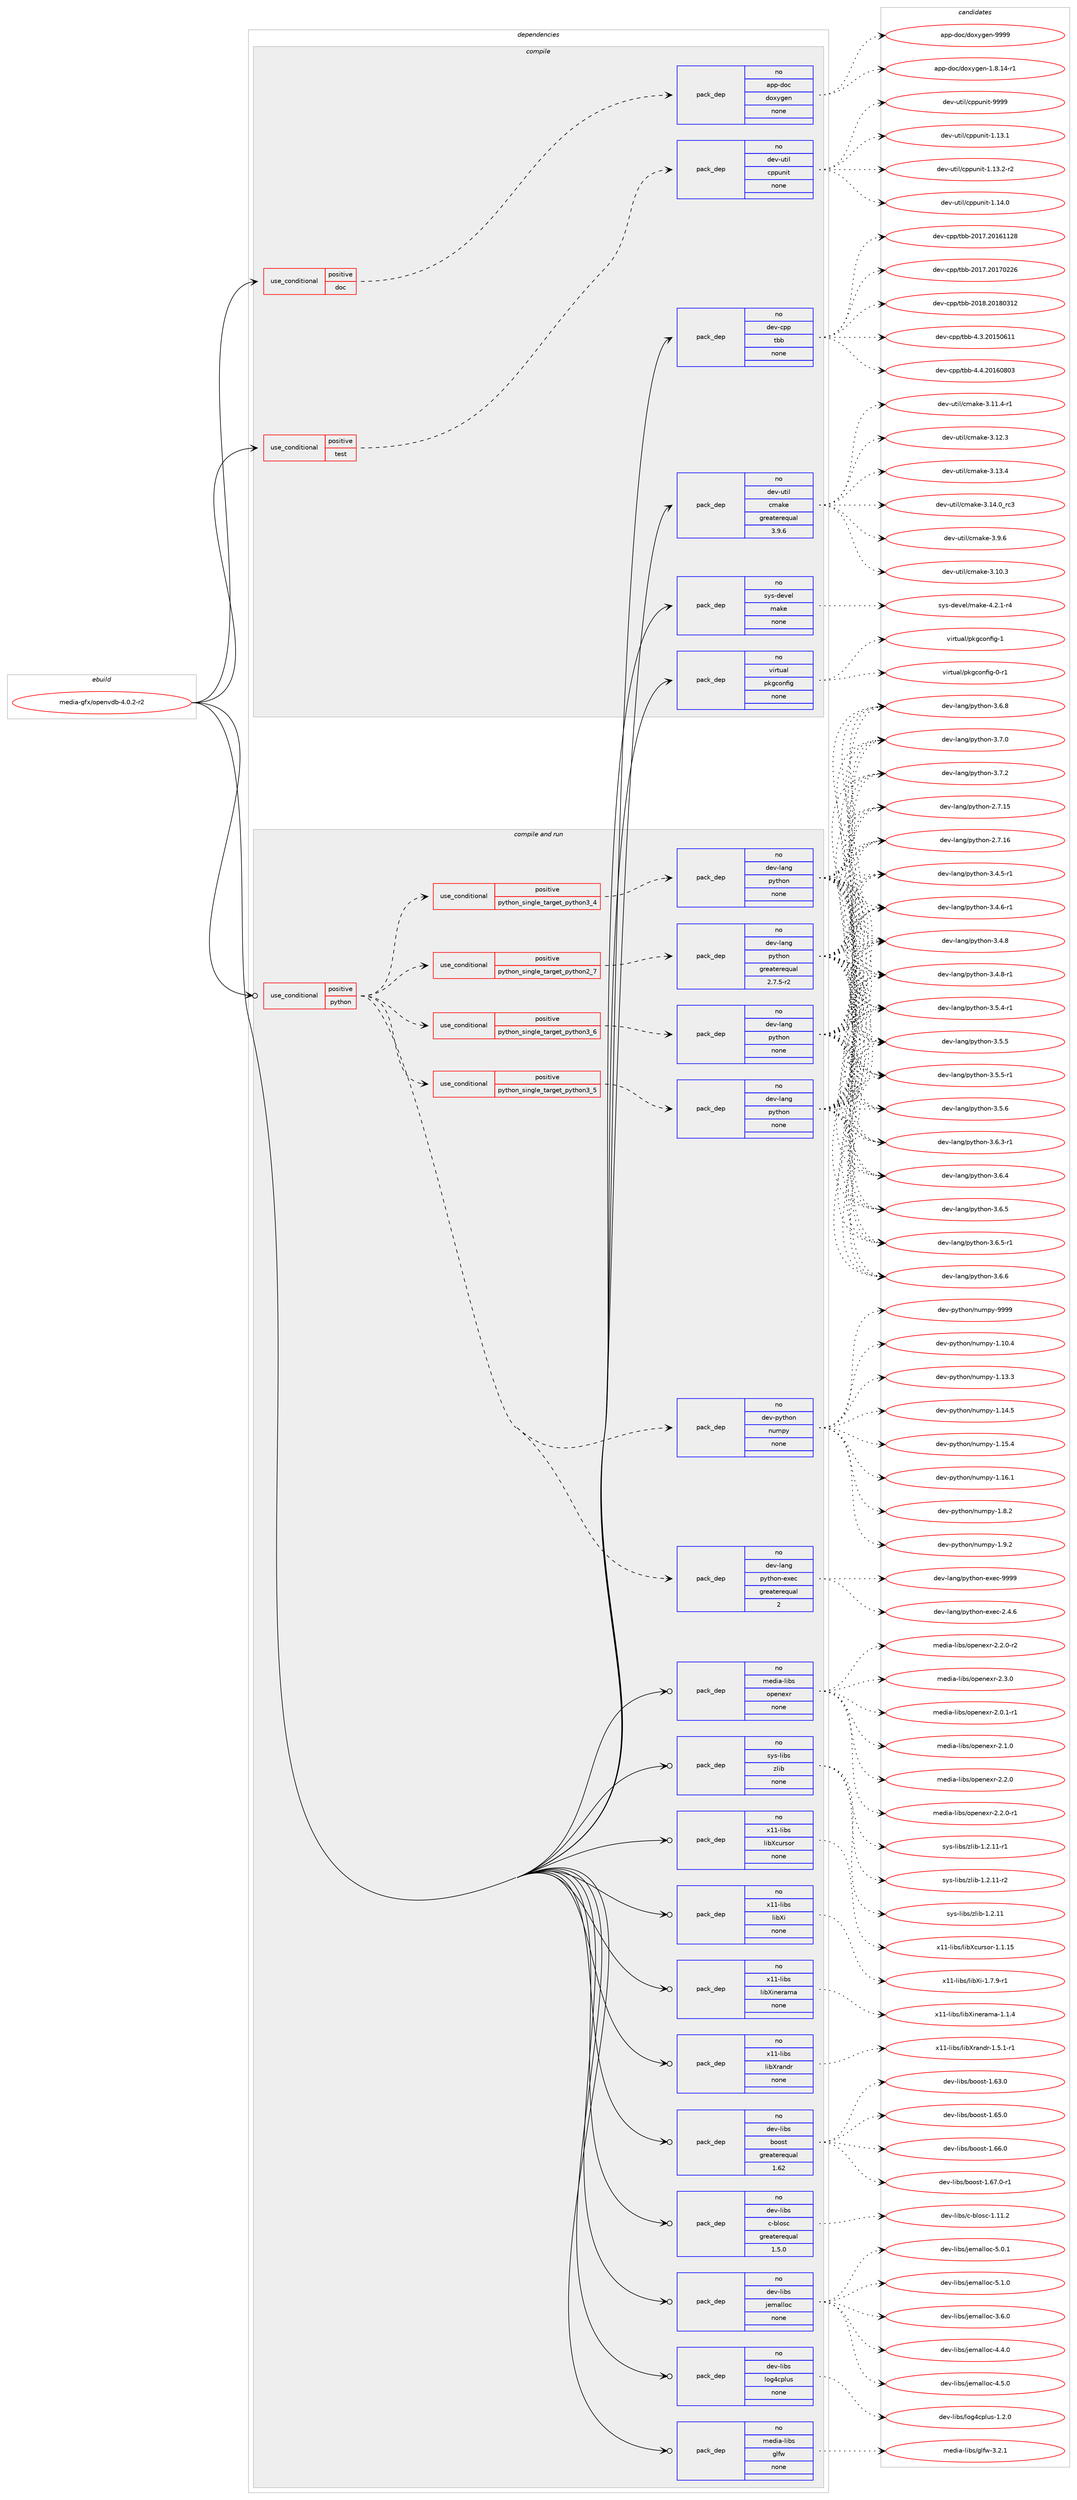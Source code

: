 digraph prolog {

# *************
# Graph options
# *************

newrank=true;
concentrate=true;
compound=true;
graph [rankdir=LR,fontname=Helvetica,fontsize=10,ranksep=1.5];#, ranksep=2.5, nodesep=0.2];
edge  [arrowhead=vee];
node  [fontname=Helvetica,fontsize=10];

# **********
# The ebuild
# **********

subgraph cluster_leftcol {
color=gray;
rank=same;
label=<<i>ebuild</i>>;
id [label="media-gfx/openvdb-4.0.2-r2", color=red, width=4, href="../media-gfx/openvdb-4.0.2-r2.svg"];
}

# ****************
# The dependencies
# ****************

subgraph cluster_midcol {
color=gray;
label=<<i>dependencies</i>>;
subgraph cluster_compile {
fillcolor="#eeeeee";
style=filled;
label=<<i>compile</i>>;
subgraph cond433179 {
dependency1606968 [label=<<TABLE BORDER="0" CELLBORDER="1" CELLSPACING="0" CELLPADDING="4"><TR><TD ROWSPAN="3" CELLPADDING="10">use_conditional</TD></TR><TR><TD>positive</TD></TR><TR><TD>doc</TD></TR></TABLE>>, shape=none, color=red];
subgraph pack1148173 {
dependency1606969 [label=<<TABLE BORDER="0" CELLBORDER="1" CELLSPACING="0" CELLPADDING="4" WIDTH="220"><TR><TD ROWSPAN="6" CELLPADDING="30">pack_dep</TD></TR><TR><TD WIDTH="110">no</TD></TR><TR><TD>app-doc</TD></TR><TR><TD>doxygen</TD></TR><TR><TD>none</TD></TR><TR><TD></TD></TR></TABLE>>, shape=none, color=blue];
}
dependency1606968:e -> dependency1606969:w [weight=20,style="dashed",arrowhead="vee"];
}
id:e -> dependency1606968:w [weight=20,style="solid",arrowhead="vee"];
subgraph cond433180 {
dependency1606970 [label=<<TABLE BORDER="0" CELLBORDER="1" CELLSPACING="0" CELLPADDING="4"><TR><TD ROWSPAN="3" CELLPADDING="10">use_conditional</TD></TR><TR><TD>positive</TD></TR><TR><TD>test</TD></TR></TABLE>>, shape=none, color=red];
subgraph pack1148174 {
dependency1606971 [label=<<TABLE BORDER="0" CELLBORDER="1" CELLSPACING="0" CELLPADDING="4" WIDTH="220"><TR><TD ROWSPAN="6" CELLPADDING="30">pack_dep</TD></TR><TR><TD WIDTH="110">no</TD></TR><TR><TD>dev-util</TD></TR><TR><TD>cppunit</TD></TR><TR><TD>none</TD></TR><TR><TD></TD></TR></TABLE>>, shape=none, color=blue];
}
dependency1606970:e -> dependency1606971:w [weight=20,style="dashed",arrowhead="vee"];
}
id:e -> dependency1606970:w [weight=20,style="solid",arrowhead="vee"];
subgraph pack1148175 {
dependency1606972 [label=<<TABLE BORDER="0" CELLBORDER="1" CELLSPACING="0" CELLPADDING="4" WIDTH="220"><TR><TD ROWSPAN="6" CELLPADDING="30">pack_dep</TD></TR><TR><TD WIDTH="110">no</TD></TR><TR><TD>dev-cpp</TD></TR><TR><TD>tbb</TD></TR><TR><TD>none</TD></TR><TR><TD></TD></TR></TABLE>>, shape=none, color=blue];
}
id:e -> dependency1606972:w [weight=20,style="solid",arrowhead="vee"];
subgraph pack1148176 {
dependency1606973 [label=<<TABLE BORDER="0" CELLBORDER="1" CELLSPACING="0" CELLPADDING="4" WIDTH="220"><TR><TD ROWSPAN="6" CELLPADDING="30">pack_dep</TD></TR><TR><TD WIDTH="110">no</TD></TR><TR><TD>dev-util</TD></TR><TR><TD>cmake</TD></TR><TR><TD>greaterequal</TD></TR><TR><TD>3.9.6</TD></TR></TABLE>>, shape=none, color=blue];
}
id:e -> dependency1606973:w [weight=20,style="solid",arrowhead="vee"];
subgraph pack1148177 {
dependency1606974 [label=<<TABLE BORDER="0" CELLBORDER="1" CELLSPACING="0" CELLPADDING="4" WIDTH="220"><TR><TD ROWSPAN="6" CELLPADDING="30">pack_dep</TD></TR><TR><TD WIDTH="110">no</TD></TR><TR><TD>sys-devel</TD></TR><TR><TD>make</TD></TR><TR><TD>none</TD></TR><TR><TD></TD></TR></TABLE>>, shape=none, color=blue];
}
id:e -> dependency1606974:w [weight=20,style="solid",arrowhead="vee"];
subgraph pack1148178 {
dependency1606975 [label=<<TABLE BORDER="0" CELLBORDER="1" CELLSPACING="0" CELLPADDING="4" WIDTH="220"><TR><TD ROWSPAN="6" CELLPADDING="30">pack_dep</TD></TR><TR><TD WIDTH="110">no</TD></TR><TR><TD>virtual</TD></TR><TR><TD>pkgconfig</TD></TR><TR><TD>none</TD></TR><TR><TD></TD></TR></TABLE>>, shape=none, color=blue];
}
id:e -> dependency1606975:w [weight=20,style="solid",arrowhead="vee"];
}
subgraph cluster_compileandrun {
fillcolor="#eeeeee";
style=filled;
label=<<i>compile and run</i>>;
subgraph cond433181 {
dependency1606976 [label=<<TABLE BORDER="0" CELLBORDER="1" CELLSPACING="0" CELLPADDING="4"><TR><TD ROWSPAN="3" CELLPADDING="10">use_conditional</TD></TR><TR><TD>positive</TD></TR><TR><TD>python</TD></TR></TABLE>>, shape=none, color=red];
subgraph cond433182 {
dependency1606977 [label=<<TABLE BORDER="0" CELLBORDER="1" CELLSPACING="0" CELLPADDING="4"><TR><TD ROWSPAN="3" CELLPADDING="10">use_conditional</TD></TR><TR><TD>positive</TD></TR><TR><TD>python_single_target_python2_7</TD></TR></TABLE>>, shape=none, color=red];
subgraph pack1148179 {
dependency1606978 [label=<<TABLE BORDER="0" CELLBORDER="1" CELLSPACING="0" CELLPADDING="4" WIDTH="220"><TR><TD ROWSPAN="6" CELLPADDING="30">pack_dep</TD></TR><TR><TD WIDTH="110">no</TD></TR><TR><TD>dev-lang</TD></TR><TR><TD>python</TD></TR><TR><TD>greaterequal</TD></TR><TR><TD>2.7.5-r2</TD></TR></TABLE>>, shape=none, color=blue];
}
dependency1606977:e -> dependency1606978:w [weight=20,style="dashed",arrowhead="vee"];
}
dependency1606976:e -> dependency1606977:w [weight=20,style="dashed",arrowhead="vee"];
subgraph cond433183 {
dependency1606979 [label=<<TABLE BORDER="0" CELLBORDER="1" CELLSPACING="0" CELLPADDING="4"><TR><TD ROWSPAN="3" CELLPADDING="10">use_conditional</TD></TR><TR><TD>positive</TD></TR><TR><TD>python_single_target_python3_4</TD></TR></TABLE>>, shape=none, color=red];
subgraph pack1148180 {
dependency1606980 [label=<<TABLE BORDER="0" CELLBORDER="1" CELLSPACING="0" CELLPADDING="4" WIDTH="220"><TR><TD ROWSPAN="6" CELLPADDING="30">pack_dep</TD></TR><TR><TD WIDTH="110">no</TD></TR><TR><TD>dev-lang</TD></TR><TR><TD>python</TD></TR><TR><TD>none</TD></TR><TR><TD></TD></TR></TABLE>>, shape=none, color=blue];
}
dependency1606979:e -> dependency1606980:w [weight=20,style="dashed",arrowhead="vee"];
}
dependency1606976:e -> dependency1606979:w [weight=20,style="dashed",arrowhead="vee"];
subgraph cond433184 {
dependency1606981 [label=<<TABLE BORDER="0" CELLBORDER="1" CELLSPACING="0" CELLPADDING="4"><TR><TD ROWSPAN="3" CELLPADDING="10">use_conditional</TD></TR><TR><TD>positive</TD></TR><TR><TD>python_single_target_python3_5</TD></TR></TABLE>>, shape=none, color=red];
subgraph pack1148181 {
dependency1606982 [label=<<TABLE BORDER="0" CELLBORDER="1" CELLSPACING="0" CELLPADDING="4" WIDTH="220"><TR><TD ROWSPAN="6" CELLPADDING="30">pack_dep</TD></TR><TR><TD WIDTH="110">no</TD></TR><TR><TD>dev-lang</TD></TR><TR><TD>python</TD></TR><TR><TD>none</TD></TR><TR><TD></TD></TR></TABLE>>, shape=none, color=blue];
}
dependency1606981:e -> dependency1606982:w [weight=20,style="dashed",arrowhead="vee"];
}
dependency1606976:e -> dependency1606981:w [weight=20,style="dashed",arrowhead="vee"];
subgraph cond433185 {
dependency1606983 [label=<<TABLE BORDER="0" CELLBORDER="1" CELLSPACING="0" CELLPADDING="4"><TR><TD ROWSPAN="3" CELLPADDING="10">use_conditional</TD></TR><TR><TD>positive</TD></TR><TR><TD>python_single_target_python3_6</TD></TR></TABLE>>, shape=none, color=red];
subgraph pack1148182 {
dependency1606984 [label=<<TABLE BORDER="0" CELLBORDER="1" CELLSPACING="0" CELLPADDING="4" WIDTH="220"><TR><TD ROWSPAN="6" CELLPADDING="30">pack_dep</TD></TR><TR><TD WIDTH="110">no</TD></TR><TR><TD>dev-lang</TD></TR><TR><TD>python</TD></TR><TR><TD>none</TD></TR><TR><TD></TD></TR></TABLE>>, shape=none, color=blue];
}
dependency1606983:e -> dependency1606984:w [weight=20,style="dashed",arrowhead="vee"];
}
dependency1606976:e -> dependency1606983:w [weight=20,style="dashed",arrowhead="vee"];
subgraph pack1148183 {
dependency1606985 [label=<<TABLE BORDER="0" CELLBORDER="1" CELLSPACING="0" CELLPADDING="4" WIDTH="220"><TR><TD ROWSPAN="6" CELLPADDING="30">pack_dep</TD></TR><TR><TD WIDTH="110">no</TD></TR><TR><TD>dev-lang</TD></TR><TR><TD>python-exec</TD></TR><TR><TD>greaterequal</TD></TR><TR><TD>2</TD></TR></TABLE>>, shape=none, color=blue];
}
dependency1606976:e -> dependency1606985:w [weight=20,style="dashed",arrowhead="vee"];
subgraph pack1148184 {
dependency1606986 [label=<<TABLE BORDER="0" CELLBORDER="1" CELLSPACING="0" CELLPADDING="4" WIDTH="220"><TR><TD ROWSPAN="6" CELLPADDING="30">pack_dep</TD></TR><TR><TD WIDTH="110">no</TD></TR><TR><TD>dev-python</TD></TR><TR><TD>numpy</TD></TR><TR><TD>none</TD></TR><TR><TD></TD></TR></TABLE>>, shape=none, color=blue];
}
dependency1606976:e -> dependency1606986:w [weight=20,style="dashed",arrowhead="vee"];
}
id:e -> dependency1606976:w [weight=20,style="solid",arrowhead="odotvee"];
subgraph pack1148185 {
dependency1606987 [label=<<TABLE BORDER="0" CELLBORDER="1" CELLSPACING="0" CELLPADDING="4" WIDTH="220"><TR><TD ROWSPAN="6" CELLPADDING="30">pack_dep</TD></TR><TR><TD WIDTH="110">no</TD></TR><TR><TD>dev-libs</TD></TR><TR><TD>boost</TD></TR><TR><TD>greaterequal</TD></TR><TR><TD>1.62</TD></TR></TABLE>>, shape=none, color=blue];
}
id:e -> dependency1606987:w [weight=20,style="solid",arrowhead="odotvee"];
subgraph pack1148186 {
dependency1606988 [label=<<TABLE BORDER="0" CELLBORDER="1" CELLSPACING="0" CELLPADDING="4" WIDTH="220"><TR><TD ROWSPAN="6" CELLPADDING="30">pack_dep</TD></TR><TR><TD WIDTH="110">no</TD></TR><TR><TD>dev-libs</TD></TR><TR><TD>c-blosc</TD></TR><TR><TD>greaterequal</TD></TR><TR><TD>1.5.0</TD></TR></TABLE>>, shape=none, color=blue];
}
id:e -> dependency1606988:w [weight=20,style="solid",arrowhead="odotvee"];
subgraph pack1148187 {
dependency1606989 [label=<<TABLE BORDER="0" CELLBORDER="1" CELLSPACING="0" CELLPADDING="4" WIDTH="220"><TR><TD ROWSPAN="6" CELLPADDING="30">pack_dep</TD></TR><TR><TD WIDTH="110">no</TD></TR><TR><TD>dev-libs</TD></TR><TR><TD>jemalloc</TD></TR><TR><TD>none</TD></TR><TR><TD></TD></TR></TABLE>>, shape=none, color=blue];
}
id:e -> dependency1606989:w [weight=20,style="solid",arrowhead="odotvee"];
subgraph pack1148188 {
dependency1606990 [label=<<TABLE BORDER="0" CELLBORDER="1" CELLSPACING="0" CELLPADDING="4" WIDTH="220"><TR><TD ROWSPAN="6" CELLPADDING="30">pack_dep</TD></TR><TR><TD WIDTH="110">no</TD></TR><TR><TD>dev-libs</TD></TR><TR><TD>log4cplus</TD></TR><TR><TD>none</TD></TR><TR><TD></TD></TR></TABLE>>, shape=none, color=blue];
}
id:e -> dependency1606990:w [weight=20,style="solid",arrowhead="odotvee"];
subgraph pack1148189 {
dependency1606991 [label=<<TABLE BORDER="0" CELLBORDER="1" CELLSPACING="0" CELLPADDING="4" WIDTH="220"><TR><TD ROWSPAN="6" CELLPADDING="30">pack_dep</TD></TR><TR><TD WIDTH="110">no</TD></TR><TR><TD>media-libs</TD></TR><TR><TD>glfw</TD></TR><TR><TD>none</TD></TR><TR><TD></TD></TR></TABLE>>, shape=none, color=blue];
}
id:e -> dependency1606991:w [weight=20,style="solid",arrowhead="odotvee"];
subgraph pack1148190 {
dependency1606992 [label=<<TABLE BORDER="0" CELLBORDER="1" CELLSPACING="0" CELLPADDING="4" WIDTH="220"><TR><TD ROWSPAN="6" CELLPADDING="30">pack_dep</TD></TR><TR><TD WIDTH="110">no</TD></TR><TR><TD>media-libs</TD></TR><TR><TD>openexr</TD></TR><TR><TD>none</TD></TR><TR><TD></TD></TR></TABLE>>, shape=none, color=blue];
}
id:e -> dependency1606992:w [weight=20,style="solid",arrowhead="odotvee"];
subgraph pack1148191 {
dependency1606993 [label=<<TABLE BORDER="0" CELLBORDER="1" CELLSPACING="0" CELLPADDING="4" WIDTH="220"><TR><TD ROWSPAN="6" CELLPADDING="30">pack_dep</TD></TR><TR><TD WIDTH="110">no</TD></TR><TR><TD>sys-libs</TD></TR><TR><TD>zlib</TD></TR><TR><TD>none</TD></TR><TR><TD></TD></TR></TABLE>>, shape=none, color=blue];
}
id:e -> dependency1606993:w [weight=20,style="solid",arrowhead="odotvee"];
subgraph pack1148192 {
dependency1606994 [label=<<TABLE BORDER="0" CELLBORDER="1" CELLSPACING="0" CELLPADDING="4" WIDTH="220"><TR><TD ROWSPAN="6" CELLPADDING="30">pack_dep</TD></TR><TR><TD WIDTH="110">no</TD></TR><TR><TD>x11-libs</TD></TR><TR><TD>libXcursor</TD></TR><TR><TD>none</TD></TR><TR><TD></TD></TR></TABLE>>, shape=none, color=blue];
}
id:e -> dependency1606994:w [weight=20,style="solid",arrowhead="odotvee"];
subgraph pack1148193 {
dependency1606995 [label=<<TABLE BORDER="0" CELLBORDER="1" CELLSPACING="0" CELLPADDING="4" WIDTH="220"><TR><TD ROWSPAN="6" CELLPADDING="30">pack_dep</TD></TR><TR><TD WIDTH="110">no</TD></TR><TR><TD>x11-libs</TD></TR><TR><TD>libXi</TD></TR><TR><TD>none</TD></TR><TR><TD></TD></TR></TABLE>>, shape=none, color=blue];
}
id:e -> dependency1606995:w [weight=20,style="solid",arrowhead="odotvee"];
subgraph pack1148194 {
dependency1606996 [label=<<TABLE BORDER="0" CELLBORDER="1" CELLSPACING="0" CELLPADDING="4" WIDTH="220"><TR><TD ROWSPAN="6" CELLPADDING="30">pack_dep</TD></TR><TR><TD WIDTH="110">no</TD></TR><TR><TD>x11-libs</TD></TR><TR><TD>libXinerama</TD></TR><TR><TD>none</TD></TR><TR><TD></TD></TR></TABLE>>, shape=none, color=blue];
}
id:e -> dependency1606996:w [weight=20,style="solid",arrowhead="odotvee"];
subgraph pack1148195 {
dependency1606997 [label=<<TABLE BORDER="0" CELLBORDER="1" CELLSPACING="0" CELLPADDING="4" WIDTH="220"><TR><TD ROWSPAN="6" CELLPADDING="30">pack_dep</TD></TR><TR><TD WIDTH="110">no</TD></TR><TR><TD>x11-libs</TD></TR><TR><TD>libXrandr</TD></TR><TR><TD>none</TD></TR><TR><TD></TD></TR></TABLE>>, shape=none, color=blue];
}
id:e -> dependency1606997:w [weight=20,style="solid",arrowhead="odotvee"];
}
subgraph cluster_run {
fillcolor="#eeeeee";
style=filled;
label=<<i>run</i>>;
}
}

# **************
# The candidates
# **************

subgraph cluster_choices {
rank=same;
color=gray;
label=<<i>candidates</i>>;

subgraph choice1148173 {
color=black;
nodesep=1;
choice97112112451001119947100111120121103101110454946564649524511449 [label="app-doc/doxygen-1.8.14-r1", color=red, width=4,href="../app-doc/doxygen-1.8.14-r1.svg"];
choice971121124510011199471001111201211031011104557575757 [label="app-doc/doxygen-9999", color=red, width=4,href="../app-doc/doxygen-9999.svg"];
dependency1606969:e -> choice97112112451001119947100111120121103101110454946564649524511449:w [style=dotted,weight="100"];
dependency1606969:e -> choice971121124510011199471001111201211031011104557575757:w [style=dotted,weight="100"];
}
subgraph choice1148174 {
color=black;
nodesep=1;
choice10010111845117116105108479911211211711010511645494649514649 [label="dev-util/cppunit-1.13.1", color=red, width=4,href="../dev-util/cppunit-1.13.1.svg"];
choice100101118451171161051084799112112117110105116454946495146504511450 [label="dev-util/cppunit-1.13.2-r2", color=red, width=4,href="../dev-util/cppunit-1.13.2-r2.svg"];
choice10010111845117116105108479911211211711010511645494649524648 [label="dev-util/cppunit-1.14.0", color=red, width=4,href="../dev-util/cppunit-1.14.0.svg"];
choice1001011184511711610510847991121121171101051164557575757 [label="dev-util/cppunit-9999", color=red, width=4,href="../dev-util/cppunit-9999.svg"];
dependency1606971:e -> choice10010111845117116105108479911211211711010511645494649514649:w [style=dotted,weight="100"];
dependency1606971:e -> choice100101118451171161051084799112112117110105116454946495146504511450:w [style=dotted,weight="100"];
dependency1606971:e -> choice10010111845117116105108479911211211711010511645494649524648:w [style=dotted,weight="100"];
dependency1606971:e -> choice1001011184511711610510847991121121171101051164557575757:w [style=dotted,weight="100"];
}
subgraph choice1148175 {
color=black;
nodesep=1;
choice10010111845991121124711698984550484955465048495449495056 [label="dev-cpp/tbb-2017.20161128", color=red, width=4,href="../dev-cpp/tbb-2017.20161128.svg"];
choice10010111845991121124711698984550484955465048495548505054 [label="dev-cpp/tbb-2017.20170226", color=red, width=4,href="../dev-cpp/tbb-2017.20170226.svg"];
choice10010111845991121124711698984550484956465048495648514950 [label="dev-cpp/tbb-2018.20180312", color=red, width=4,href="../dev-cpp/tbb-2018.20180312.svg"];
choice100101118459911211247116989845524651465048495348544949 [label="dev-cpp/tbb-4.3.20150611", color=red, width=4,href="../dev-cpp/tbb-4.3.20150611.svg"];
choice100101118459911211247116989845524652465048495448564851 [label="dev-cpp/tbb-4.4.20160803", color=red, width=4,href="../dev-cpp/tbb-4.4.20160803.svg"];
dependency1606972:e -> choice10010111845991121124711698984550484955465048495449495056:w [style=dotted,weight="100"];
dependency1606972:e -> choice10010111845991121124711698984550484955465048495548505054:w [style=dotted,weight="100"];
dependency1606972:e -> choice10010111845991121124711698984550484956465048495648514950:w [style=dotted,weight="100"];
dependency1606972:e -> choice100101118459911211247116989845524651465048495348544949:w [style=dotted,weight="100"];
dependency1606972:e -> choice100101118459911211247116989845524652465048495448564851:w [style=dotted,weight="100"];
}
subgraph choice1148176 {
color=black;
nodesep=1;
choice1001011184511711610510847991099710710145514649484651 [label="dev-util/cmake-3.10.3", color=red, width=4,href="../dev-util/cmake-3.10.3.svg"];
choice10010111845117116105108479910997107101455146494946524511449 [label="dev-util/cmake-3.11.4-r1", color=red, width=4,href="../dev-util/cmake-3.11.4-r1.svg"];
choice1001011184511711610510847991099710710145514649504651 [label="dev-util/cmake-3.12.3", color=red, width=4,href="../dev-util/cmake-3.12.3.svg"];
choice1001011184511711610510847991099710710145514649514652 [label="dev-util/cmake-3.13.4", color=red, width=4,href="../dev-util/cmake-3.13.4.svg"];
choice1001011184511711610510847991099710710145514649524648951149951 [label="dev-util/cmake-3.14.0_rc3", color=red, width=4,href="../dev-util/cmake-3.14.0_rc3.svg"];
choice10010111845117116105108479910997107101455146574654 [label="dev-util/cmake-3.9.6", color=red, width=4,href="../dev-util/cmake-3.9.6.svg"];
dependency1606973:e -> choice1001011184511711610510847991099710710145514649484651:w [style=dotted,weight="100"];
dependency1606973:e -> choice10010111845117116105108479910997107101455146494946524511449:w [style=dotted,weight="100"];
dependency1606973:e -> choice1001011184511711610510847991099710710145514649504651:w [style=dotted,weight="100"];
dependency1606973:e -> choice1001011184511711610510847991099710710145514649514652:w [style=dotted,weight="100"];
dependency1606973:e -> choice1001011184511711610510847991099710710145514649524648951149951:w [style=dotted,weight="100"];
dependency1606973:e -> choice10010111845117116105108479910997107101455146574654:w [style=dotted,weight="100"];
}
subgraph choice1148177 {
color=black;
nodesep=1;
choice1151211154510010111810110847109971071014552465046494511452 [label="sys-devel/make-4.2.1-r4", color=red, width=4,href="../sys-devel/make-4.2.1-r4.svg"];
dependency1606974:e -> choice1151211154510010111810110847109971071014552465046494511452:w [style=dotted,weight="100"];
}
subgraph choice1148178 {
color=black;
nodesep=1;
choice11810511411611797108471121071039911111010210510345484511449 [label="virtual/pkgconfig-0-r1", color=red, width=4,href="../virtual/pkgconfig-0-r1.svg"];
choice1181051141161179710847112107103991111101021051034549 [label="virtual/pkgconfig-1", color=red, width=4,href="../virtual/pkgconfig-1.svg"];
dependency1606975:e -> choice11810511411611797108471121071039911111010210510345484511449:w [style=dotted,weight="100"];
dependency1606975:e -> choice1181051141161179710847112107103991111101021051034549:w [style=dotted,weight="100"];
}
subgraph choice1148179 {
color=black;
nodesep=1;
choice10010111845108971101034711212111610411111045504655464953 [label="dev-lang/python-2.7.15", color=red, width=4,href="../dev-lang/python-2.7.15.svg"];
choice10010111845108971101034711212111610411111045504655464954 [label="dev-lang/python-2.7.16", color=red, width=4,href="../dev-lang/python-2.7.16.svg"];
choice1001011184510897110103471121211161041111104551465246534511449 [label="dev-lang/python-3.4.5-r1", color=red, width=4,href="../dev-lang/python-3.4.5-r1.svg"];
choice1001011184510897110103471121211161041111104551465246544511449 [label="dev-lang/python-3.4.6-r1", color=red, width=4,href="../dev-lang/python-3.4.6-r1.svg"];
choice100101118451089711010347112121116104111110455146524656 [label="dev-lang/python-3.4.8", color=red, width=4,href="../dev-lang/python-3.4.8.svg"];
choice1001011184510897110103471121211161041111104551465246564511449 [label="dev-lang/python-3.4.8-r1", color=red, width=4,href="../dev-lang/python-3.4.8-r1.svg"];
choice1001011184510897110103471121211161041111104551465346524511449 [label="dev-lang/python-3.5.4-r1", color=red, width=4,href="../dev-lang/python-3.5.4-r1.svg"];
choice100101118451089711010347112121116104111110455146534653 [label="dev-lang/python-3.5.5", color=red, width=4,href="../dev-lang/python-3.5.5.svg"];
choice1001011184510897110103471121211161041111104551465346534511449 [label="dev-lang/python-3.5.5-r1", color=red, width=4,href="../dev-lang/python-3.5.5-r1.svg"];
choice100101118451089711010347112121116104111110455146534654 [label="dev-lang/python-3.5.6", color=red, width=4,href="../dev-lang/python-3.5.6.svg"];
choice1001011184510897110103471121211161041111104551465446514511449 [label="dev-lang/python-3.6.3-r1", color=red, width=4,href="../dev-lang/python-3.6.3-r1.svg"];
choice100101118451089711010347112121116104111110455146544652 [label="dev-lang/python-3.6.4", color=red, width=4,href="../dev-lang/python-3.6.4.svg"];
choice100101118451089711010347112121116104111110455146544653 [label="dev-lang/python-3.6.5", color=red, width=4,href="../dev-lang/python-3.6.5.svg"];
choice1001011184510897110103471121211161041111104551465446534511449 [label="dev-lang/python-3.6.5-r1", color=red, width=4,href="../dev-lang/python-3.6.5-r1.svg"];
choice100101118451089711010347112121116104111110455146544654 [label="dev-lang/python-3.6.6", color=red, width=4,href="../dev-lang/python-3.6.6.svg"];
choice100101118451089711010347112121116104111110455146544656 [label="dev-lang/python-3.6.8", color=red, width=4,href="../dev-lang/python-3.6.8.svg"];
choice100101118451089711010347112121116104111110455146554648 [label="dev-lang/python-3.7.0", color=red, width=4,href="../dev-lang/python-3.7.0.svg"];
choice100101118451089711010347112121116104111110455146554650 [label="dev-lang/python-3.7.2", color=red, width=4,href="../dev-lang/python-3.7.2.svg"];
dependency1606978:e -> choice10010111845108971101034711212111610411111045504655464953:w [style=dotted,weight="100"];
dependency1606978:e -> choice10010111845108971101034711212111610411111045504655464954:w [style=dotted,weight="100"];
dependency1606978:e -> choice1001011184510897110103471121211161041111104551465246534511449:w [style=dotted,weight="100"];
dependency1606978:e -> choice1001011184510897110103471121211161041111104551465246544511449:w [style=dotted,weight="100"];
dependency1606978:e -> choice100101118451089711010347112121116104111110455146524656:w [style=dotted,weight="100"];
dependency1606978:e -> choice1001011184510897110103471121211161041111104551465246564511449:w [style=dotted,weight="100"];
dependency1606978:e -> choice1001011184510897110103471121211161041111104551465346524511449:w [style=dotted,weight="100"];
dependency1606978:e -> choice100101118451089711010347112121116104111110455146534653:w [style=dotted,weight="100"];
dependency1606978:e -> choice1001011184510897110103471121211161041111104551465346534511449:w [style=dotted,weight="100"];
dependency1606978:e -> choice100101118451089711010347112121116104111110455146534654:w [style=dotted,weight="100"];
dependency1606978:e -> choice1001011184510897110103471121211161041111104551465446514511449:w [style=dotted,weight="100"];
dependency1606978:e -> choice100101118451089711010347112121116104111110455146544652:w [style=dotted,weight="100"];
dependency1606978:e -> choice100101118451089711010347112121116104111110455146544653:w [style=dotted,weight="100"];
dependency1606978:e -> choice1001011184510897110103471121211161041111104551465446534511449:w [style=dotted,weight="100"];
dependency1606978:e -> choice100101118451089711010347112121116104111110455146544654:w [style=dotted,weight="100"];
dependency1606978:e -> choice100101118451089711010347112121116104111110455146544656:w [style=dotted,weight="100"];
dependency1606978:e -> choice100101118451089711010347112121116104111110455146554648:w [style=dotted,weight="100"];
dependency1606978:e -> choice100101118451089711010347112121116104111110455146554650:w [style=dotted,weight="100"];
}
subgraph choice1148180 {
color=black;
nodesep=1;
choice10010111845108971101034711212111610411111045504655464953 [label="dev-lang/python-2.7.15", color=red, width=4,href="../dev-lang/python-2.7.15.svg"];
choice10010111845108971101034711212111610411111045504655464954 [label="dev-lang/python-2.7.16", color=red, width=4,href="../dev-lang/python-2.7.16.svg"];
choice1001011184510897110103471121211161041111104551465246534511449 [label="dev-lang/python-3.4.5-r1", color=red, width=4,href="../dev-lang/python-3.4.5-r1.svg"];
choice1001011184510897110103471121211161041111104551465246544511449 [label="dev-lang/python-3.4.6-r1", color=red, width=4,href="../dev-lang/python-3.4.6-r1.svg"];
choice100101118451089711010347112121116104111110455146524656 [label="dev-lang/python-3.4.8", color=red, width=4,href="../dev-lang/python-3.4.8.svg"];
choice1001011184510897110103471121211161041111104551465246564511449 [label="dev-lang/python-3.4.8-r1", color=red, width=4,href="../dev-lang/python-3.4.8-r1.svg"];
choice1001011184510897110103471121211161041111104551465346524511449 [label="dev-lang/python-3.5.4-r1", color=red, width=4,href="../dev-lang/python-3.5.4-r1.svg"];
choice100101118451089711010347112121116104111110455146534653 [label="dev-lang/python-3.5.5", color=red, width=4,href="../dev-lang/python-3.5.5.svg"];
choice1001011184510897110103471121211161041111104551465346534511449 [label="dev-lang/python-3.5.5-r1", color=red, width=4,href="../dev-lang/python-3.5.5-r1.svg"];
choice100101118451089711010347112121116104111110455146534654 [label="dev-lang/python-3.5.6", color=red, width=4,href="../dev-lang/python-3.5.6.svg"];
choice1001011184510897110103471121211161041111104551465446514511449 [label="dev-lang/python-3.6.3-r1", color=red, width=4,href="../dev-lang/python-3.6.3-r1.svg"];
choice100101118451089711010347112121116104111110455146544652 [label="dev-lang/python-3.6.4", color=red, width=4,href="../dev-lang/python-3.6.4.svg"];
choice100101118451089711010347112121116104111110455146544653 [label="dev-lang/python-3.6.5", color=red, width=4,href="../dev-lang/python-3.6.5.svg"];
choice1001011184510897110103471121211161041111104551465446534511449 [label="dev-lang/python-3.6.5-r1", color=red, width=4,href="../dev-lang/python-3.6.5-r1.svg"];
choice100101118451089711010347112121116104111110455146544654 [label="dev-lang/python-3.6.6", color=red, width=4,href="../dev-lang/python-3.6.6.svg"];
choice100101118451089711010347112121116104111110455146544656 [label="dev-lang/python-3.6.8", color=red, width=4,href="../dev-lang/python-3.6.8.svg"];
choice100101118451089711010347112121116104111110455146554648 [label="dev-lang/python-3.7.0", color=red, width=4,href="../dev-lang/python-3.7.0.svg"];
choice100101118451089711010347112121116104111110455146554650 [label="dev-lang/python-3.7.2", color=red, width=4,href="../dev-lang/python-3.7.2.svg"];
dependency1606980:e -> choice10010111845108971101034711212111610411111045504655464953:w [style=dotted,weight="100"];
dependency1606980:e -> choice10010111845108971101034711212111610411111045504655464954:w [style=dotted,weight="100"];
dependency1606980:e -> choice1001011184510897110103471121211161041111104551465246534511449:w [style=dotted,weight="100"];
dependency1606980:e -> choice1001011184510897110103471121211161041111104551465246544511449:w [style=dotted,weight="100"];
dependency1606980:e -> choice100101118451089711010347112121116104111110455146524656:w [style=dotted,weight="100"];
dependency1606980:e -> choice1001011184510897110103471121211161041111104551465246564511449:w [style=dotted,weight="100"];
dependency1606980:e -> choice1001011184510897110103471121211161041111104551465346524511449:w [style=dotted,weight="100"];
dependency1606980:e -> choice100101118451089711010347112121116104111110455146534653:w [style=dotted,weight="100"];
dependency1606980:e -> choice1001011184510897110103471121211161041111104551465346534511449:w [style=dotted,weight="100"];
dependency1606980:e -> choice100101118451089711010347112121116104111110455146534654:w [style=dotted,weight="100"];
dependency1606980:e -> choice1001011184510897110103471121211161041111104551465446514511449:w [style=dotted,weight="100"];
dependency1606980:e -> choice100101118451089711010347112121116104111110455146544652:w [style=dotted,weight="100"];
dependency1606980:e -> choice100101118451089711010347112121116104111110455146544653:w [style=dotted,weight="100"];
dependency1606980:e -> choice1001011184510897110103471121211161041111104551465446534511449:w [style=dotted,weight="100"];
dependency1606980:e -> choice100101118451089711010347112121116104111110455146544654:w [style=dotted,weight="100"];
dependency1606980:e -> choice100101118451089711010347112121116104111110455146544656:w [style=dotted,weight="100"];
dependency1606980:e -> choice100101118451089711010347112121116104111110455146554648:w [style=dotted,weight="100"];
dependency1606980:e -> choice100101118451089711010347112121116104111110455146554650:w [style=dotted,weight="100"];
}
subgraph choice1148181 {
color=black;
nodesep=1;
choice10010111845108971101034711212111610411111045504655464953 [label="dev-lang/python-2.7.15", color=red, width=4,href="../dev-lang/python-2.7.15.svg"];
choice10010111845108971101034711212111610411111045504655464954 [label="dev-lang/python-2.7.16", color=red, width=4,href="../dev-lang/python-2.7.16.svg"];
choice1001011184510897110103471121211161041111104551465246534511449 [label="dev-lang/python-3.4.5-r1", color=red, width=4,href="../dev-lang/python-3.4.5-r1.svg"];
choice1001011184510897110103471121211161041111104551465246544511449 [label="dev-lang/python-3.4.6-r1", color=red, width=4,href="../dev-lang/python-3.4.6-r1.svg"];
choice100101118451089711010347112121116104111110455146524656 [label="dev-lang/python-3.4.8", color=red, width=4,href="../dev-lang/python-3.4.8.svg"];
choice1001011184510897110103471121211161041111104551465246564511449 [label="dev-lang/python-3.4.8-r1", color=red, width=4,href="../dev-lang/python-3.4.8-r1.svg"];
choice1001011184510897110103471121211161041111104551465346524511449 [label="dev-lang/python-3.5.4-r1", color=red, width=4,href="../dev-lang/python-3.5.4-r1.svg"];
choice100101118451089711010347112121116104111110455146534653 [label="dev-lang/python-3.5.5", color=red, width=4,href="../dev-lang/python-3.5.5.svg"];
choice1001011184510897110103471121211161041111104551465346534511449 [label="dev-lang/python-3.5.5-r1", color=red, width=4,href="../dev-lang/python-3.5.5-r1.svg"];
choice100101118451089711010347112121116104111110455146534654 [label="dev-lang/python-3.5.6", color=red, width=4,href="../dev-lang/python-3.5.6.svg"];
choice1001011184510897110103471121211161041111104551465446514511449 [label="dev-lang/python-3.6.3-r1", color=red, width=4,href="../dev-lang/python-3.6.3-r1.svg"];
choice100101118451089711010347112121116104111110455146544652 [label="dev-lang/python-3.6.4", color=red, width=4,href="../dev-lang/python-3.6.4.svg"];
choice100101118451089711010347112121116104111110455146544653 [label="dev-lang/python-3.6.5", color=red, width=4,href="../dev-lang/python-3.6.5.svg"];
choice1001011184510897110103471121211161041111104551465446534511449 [label="dev-lang/python-3.6.5-r1", color=red, width=4,href="../dev-lang/python-3.6.5-r1.svg"];
choice100101118451089711010347112121116104111110455146544654 [label="dev-lang/python-3.6.6", color=red, width=4,href="../dev-lang/python-3.6.6.svg"];
choice100101118451089711010347112121116104111110455146544656 [label="dev-lang/python-3.6.8", color=red, width=4,href="../dev-lang/python-3.6.8.svg"];
choice100101118451089711010347112121116104111110455146554648 [label="dev-lang/python-3.7.0", color=red, width=4,href="../dev-lang/python-3.7.0.svg"];
choice100101118451089711010347112121116104111110455146554650 [label="dev-lang/python-3.7.2", color=red, width=4,href="../dev-lang/python-3.7.2.svg"];
dependency1606982:e -> choice10010111845108971101034711212111610411111045504655464953:w [style=dotted,weight="100"];
dependency1606982:e -> choice10010111845108971101034711212111610411111045504655464954:w [style=dotted,weight="100"];
dependency1606982:e -> choice1001011184510897110103471121211161041111104551465246534511449:w [style=dotted,weight="100"];
dependency1606982:e -> choice1001011184510897110103471121211161041111104551465246544511449:w [style=dotted,weight="100"];
dependency1606982:e -> choice100101118451089711010347112121116104111110455146524656:w [style=dotted,weight="100"];
dependency1606982:e -> choice1001011184510897110103471121211161041111104551465246564511449:w [style=dotted,weight="100"];
dependency1606982:e -> choice1001011184510897110103471121211161041111104551465346524511449:w [style=dotted,weight="100"];
dependency1606982:e -> choice100101118451089711010347112121116104111110455146534653:w [style=dotted,weight="100"];
dependency1606982:e -> choice1001011184510897110103471121211161041111104551465346534511449:w [style=dotted,weight="100"];
dependency1606982:e -> choice100101118451089711010347112121116104111110455146534654:w [style=dotted,weight="100"];
dependency1606982:e -> choice1001011184510897110103471121211161041111104551465446514511449:w [style=dotted,weight="100"];
dependency1606982:e -> choice100101118451089711010347112121116104111110455146544652:w [style=dotted,weight="100"];
dependency1606982:e -> choice100101118451089711010347112121116104111110455146544653:w [style=dotted,weight="100"];
dependency1606982:e -> choice1001011184510897110103471121211161041111104551465446534511449:w [style=dotted,weight="100"];
dependency1606982:e -> choice100101118451089711010347112121116104111110455146544654:w [style=dotted,weight="100"];
dependency1606982:e -> choice100101118451089711010347112121116104111110455146544656:w [style=dotted,weight="100"];
dependency1606982:e -> choice100101118451089711010347112121116104111110455146554648:w [style=dotted,weight="100"];
dependency1606982:e -> choice100101118451089711010347112121116104111110455146554650:w [style=dotted,weight="100"];
}
subgraph choice1148182 {
color=black;
nodesep=1;
choice10010111845108971101034711212111610411111045504655464953 [label="dev-lang/python-2.7.15", color=red, width=4,href="../dev-lang/python-2.7.15.svg"];
choice10010111845108971101034711212111610411111045504655464954 [label="dev-lang/python-2.7.16", color=red, width=4,href="../dev-lang/python-2.7.16.svg"];
choice1001011184510897110103471121211161041111104551465246534511449 [label="dev-lang/python-3.4.5-r1", color=red, width=4,href="../dev-lang/python-3.4.5-r1.svg"];
choice1001011184510897110103471121211161041111104551465246544511449 [label="dev-lang/python-3.4.6-r1", color=red, width=4,href="../dev-lang/python-3.4.6-r1.svg"];
choice100101118451089711010347112121116104111110455146524656 [label="dev-lang/python-3.4.8", color=red, width=4,href="../dev-lang/python-3.4.8.svg"];
choice1001011184510897110103471121211161041111104551465246564511449 [label="dev-lang/python-3.4.8-r1", color=red, width=4,href="../dev-lang/python-3.4.8-r1.svg"];
choice1001011184510897110103471121211161041111104551465346524511449 [label="dev-lang/python-3.5.4-r1", color=red, width=4,href="../dev-lang/python-3.5.4-r1.svg"];
choice100101118451089711010347112121116104111110455146534653 [label="dev-lang/python-3.5.5", color=red, width=4,href="../dev-lang/python-3.5.5.svg"];
choice1001011184510897110103471121211161041111104551465346534511449 [label="dev-lang/python-3.5.5-r1", color=red, width=4,href="../dev-lang/python-3.5.5-r1.svg"];
choice100101118451089711010347112121116104111110455146534654 [label="dev-lang/python-3.5.6", color=red, width=4,href="../dev-lang/python-3.5.6.svg"];
choice1001011184510897110103471121211161041111104551465446514511449 [label="dev-lang/python-3.6.3-r1", color=red, width=4,href="../dev-lang/python-3.6.3-r1.svg"];
choice100101118451089711010347112121116104111110455146544652 [label="dev-lang/python-3.6.4", color=red, width=4,href="../dev-lang/python-3.6.4.svg"];
choice100101118451089711010347112121116104111110455146544653 [label="dev-lang/python-3.6.5", color=red, width=4,href="../dev-lang/python-3.6.5.svg"];
choice1001011184510897110103471121211161041111104551465446534511449 [label="dev-lang/python-3.6.5-r1", color=red, width=4,href="../dev-lang/python-3.6.5-r1.svg"];
choice100101118451089711010347112121116104111110455146544654 [label="dev-lang/python-3.6.6", color=red, width=4,href="../dev-lang/python-3.6.6.svg"];
choice100101118451089711010347112121116104111110455146544656 [label="dev-lang/python-3.6.8", color=red, width=4,href="../dev-lang/python-3.6.8.svg"];
choice100101118451089711010347112121116104111110455146554648 [label="dev-lang/python-3.7.0", color=red, width=4,href="../dev-lang/python-3.7.0.svg"];
choice100101118451089711010347112121116104111110455146554650 [label="dev-lang/python-3.7.2", color=red, width=4,href="../dev-lang/python-3.7.2.svg"];
dependency1606984:e -> choice10010111845108971101034711212111610411111045504655464953:w [style=dotted,weight="100"];
dependency1606984:e -> choice10010111845108971101034711212111610411111045504655464954:w [style=dotted,weight="100"];
dependency1606984:e -> choice1001011184510897110103471121211161041111104551465246534511449:w [style=dotted,weight="100"];
dependency1606984:e -> choice1001011184510897110103471121211161041111104551465246544511449:w [style=dotted,weight="100"];
dependency1606984:e -> choice100101118451089711010347112121116104111110455146524656:w [style=dotted,weight="100"];
dependency1606984:e -> choice1001011184510897110103471121211161041111104551465246564511449:w [style=dotted,weight="100"];
dependency1606984:e -> choice1001011184510897110103471121211161041111104551465346524511449:w [style=dotted,weight="100"];
dependency1606984:e -> choice100101118451089711010347112121116104111110455146534653:w [style=dotted,weight="100"];
dependency1606984:e -> choice1001011184510897110103471121211161041111104551465346534511449:w [style=dotted,weight="100"];
dependency1606984:e -> choice100101118451089711010347112121116104111110455146534654:w [style=dotted,weight="100"];
dependency1606984:e -> choice1001011184510897110103471121211161041111104551465446514511449:w [style=dotted,weight="100"];
dependency1606984:e -> choice100101118451089711010347112121116104111110455146544652:w [style=dotted,weight="100"];
dependency1606984:e -> choice100101118451089711010347112121116104111110455146544653:w [style=dotted,weight="100"];
dependency1606984:e -> choice1001011184510897110103471121211161041111104551465446534511449:w [style=dotted,weight="100"];
dependency1606984:e -> choice100101118451089711010347112121116104111110455146544654:w [style=dotted,weight="100"];
dependency1606984:e -> choice100101118451089711010347112121116104111110455146544656:w [style=dotted,weight="100"];
dependency1606984:e -> choice100101118451089711010347112121116104111110455146554648:w [style=dotted,weight="100"];
dependency1606984:e -> choice100101118451089711010347112121116104111110455146554650:w [style=dotted,weight="100"];
}
subgraph choice1148183 {
color=black;
nodesep=1;
choice1001011184510897110103471121211161041111104510112010199455046524654 [label="dev-lang/python-exec-2.4.6", color=red, width=4,href="../dev-lang/python-exec-2.4.6.svg"];
choice10010111845108971101034711212111610411111045101120101994557575757 [label="dev-lang/python-exec-9999", color=red, width=4,href="../dev-lang/python-exec-9999.svg"];
dependency1606985:e -> choice1001011184510897110103471121211161041111104510112010199455046524654:w [style=dotted,weight="100"];
dependency1606985:e -> choice10010111845108971101034711212111610411111045101120101994557575757:w [style=dotted,weight="100"];
}
subgraph choice1148184 {
color=black;
nodesep=1;
choice100101118451121211161041111104711011710911212145494649484652 [label="dev-python/numpy-1.10.4", color=red, width=4,href="../dev-python/numpy-1.10.4.svg"];
choice100101118451121211161041111104711011710911212145494649514651 [label="dev-python/numpy-1.13.3", color=red, width=4,href="../dev-python/numpy-1.13.3.svg"];
choice100101118451121211161041111104711011710911212145494649524653 [label="dev-python/numpy-1.14.5", color=red, width=4,href="../dev-python/numpy-1.14.5.svg"];
choice100101118451121211161041111104711011710911212145494649534652 [label="dev-python/numpy-1.15.4", color=red, width=4,href="../dev-python/numpy-1.15.4.svg"];
choice100101118451121211161041111104711011710911212145494649544649 [label="dev-python/numpy-1.16.1", color=red, width=4,href="../dev-python/numpy-1.16.1.svg"];
choice1001011184511212111610411111047110117109112121454946564650 [label="dev-python/numpy-1.8.2", color=red, width=4,href="../dev-python/numpy-1.8.2.svg"];
choice1001011184511212111610411111047110117109112121454946574650 [label="dev-python/numpy-1.9.2", color=red, width=4,href="../dev-python/numpy-1.9.2.svg"];
choice10010111845112121116104111110471101171091121214557575757 [label="dev-python/numpy-9999", color=red, width=4,href="../dev-python/numpy-9999.svg"];
dependency1606986:e -> choice100101118451121211161041111104711011710911212145494649484652:w [style=dotted,weight="100"];
dependency1606986:e -> choice100101118451121211161041111104711011710911212145494649514651:w [style=dotted,weight="100"];
dependency1606986:e -> choice100101118451121211161041111104711011710911212145494649524653:w [style=dotted,weight="100"];
dependency1606986:e -> choice100101118451121211161041111104711011710911212145494649534652:w [style=dotted,weight="100"];
dependency1606986:e -> choice100101118451121211161041111104711011710911212145494649544649:w [style=dotted,weight="100"];
dependency1606986:e -> choice1001011184511212111610411111047110117109112121454946564650:w [style=dotted,weight="100"];
dependency1606986:e -> choice1001011184511212111610411111047110117109112121454946574650:w [style=dotted,weight="100"];
dependency1606986:e -> choice10010111845112121116104111110471101171091121214557575757:w [style=dotted,weight="100"];
}
subgraph choice1148185 {
color=black;
nodesep=1;
choice1001011184510810598115479811111111511645494654514648 [label="dev-libs/boost-1.63.0", color=red, width=4,href="../dev-libs/boost-1.63.0.svg"];
choice1001011184510810598115479811111111511645494654534648 [label="dev-libs/boost-1.65.0", color=red, width=4,href="../dev-libs/boost-1.65.0.svg"];
choice1001011184510810598115479811111111511645494654544648 [label="dev-libs/boost-1.66.0", color=red, width=4,href="../dev-libs/boost-1.66.0.svg"];
choice10010111845108105981154798111111115116454946545546484511449 [label="dev-libs/boost-1.67.0-r1", color=red, width=4,href="../dev-libs/boost-1.67.0-r1.svg"];
dependency1606987:e -> choice1001011184510810598115479811111111511645494654514648:w [style=dotted,weight="100"];
dependency1606987:e -> choice1001011184510810598115479811111111511645494654534648:w [style=dotted,weight="100"];
dependency1606987:e -> choice1001011184510810598115479811111111511645494654544648:w [style=dotted,weight="100"];
dependency1606987:e -> choice10010111845108105981154798111111115116454946545546484511449:w [style=dotted,weight="100"];
}
subgraph choice1148186 {
color=black;
nodesep=1;
choice1001011184510810598115479945981081111159945494649494650 [label="dev-libs/c-blosc-1.11.2", color=red, width=4,href="../dev-libs/c-blosc-1.11.2.svg"];
dependency1606988:e -> choice1001011184510810598115479945981081111159945494649494650:w [style=dotted,weight="100"];
}
subgraph choice1148187 {
color=black;
nodesep=1;
choice1001011184510810598115471061011099710810811199455146544648 [label="dev-libs/jemalloc-3.6.0", color=red, width=4,href="../dev-libs/jemalloc-3.6.0.svg"];
choice1001011184510810598115471061011099710810811199455246524648 [label="dev-libs/jemalloc-4.4.0", color=red, width=4,href="../dev-libs/jemalloc-4.4.0.svg"];
choice1001011184510810598115471061011099710810811199455246534648 [label="dev-libs/jemalloc-4.5.0", color=red, width=4,href="../dev-libs/jemalloc-4.5.0.svg"];
choice1001011184510810598115471061011099710810811199455346484649 [label="dev-libs/jemalloc-5.0.1", color=red, width=4,href="../dev-libs/jemalloc-5.0.1.svg"];
choice1001011184510810598115471061011099710810811199455346494648 [label="dev-libs/jemalloc-5.1.0", color=red, width=4,href="../dev-libs/jemalloc-5.1.0.svg"];
dependency1606989:e -> choice1001011184510810598115471061011099710810811199455146544648:w [style=dotted,weight="100"];
dependency1606989:e -> choice1001011184510810598115471061011099710810811199455246524648:w [style=dotted,weight="100"];
dependency1606989:e -> choice1001011184510810598115471061011099710810811199455246534648:w [style=dotted,weight="100"];
dependency1606989:e -> choice1001011184510810598115471061011099710810811199455346484649:w [style=dotted,weight="100"];
dependency1606989:e -> choice1001011184510810598115471061011099710810811199455346494648:w [style=dotted,weight="100"];
}
subgraph choice1148188 {
color=black;
nodesep=1;
choice1001011184510810598115471081111035299112108117115454946504648 [label="dev-libs/log4cplus-1.2.0", color=red, width=4,href="../dev-libs/log4cplus-1.2.0.svg"];
dependency1606990:e -> choice1001011184510810598115471081111035299112108117115454946504648:w [style=dotted,weight="100"];
}
subgraph choice1148189 {
color=black;
nodesep=1;
choice10910110010597451081059811547103108102119455146504649 [label="media-libs/glfw-3.2.1", color=red, width=4,href="../media-libs/glfw-3.2.1.svg"];
dependency1606991:e -> choice10910110010597451081059811547103108102119455146504649:w [style=dotted,weight="100"];
}
subgraph choice1148190 {
color=black;
nodesep=1;
choice109101100105974510810598115471111121011101011201144550464846494511449 [label="media-libs/openexr-2.0.1-r1", color=red, width=4,href="../media-libs/openexr-2.0.1-r1.svg"];
choice10910110010597451081059811547111112101110101120114455046494648 [label="media-libs/openexr-2.1.0", color=red, width=4,href="../media-libs/openexr-2.1.0.svg"];
choice10910110010597451081059811547111112101110101120114455046504648 [label="media-libs/openexr-2.2.0", color=red, width=4,href="../media-libs/openexr-2.2.0.svg"];
choice109101100105974510810598115471111121011101011201144550465046484511449 [label="media-libs/openexr-2.2.0-r1", color=red, width=4,href="../media-libs/openexr-2.2.0-r1.svg"];
choice109101100105974510810598115471111121011101011201144550465046484511450 [label="media-libs/openexr-2.2.0-r2", color=red, width=4,href="../media-libs/openexr-2.2.0-r2.svg"];
choice10910110010597451081059811547111112101110101120114455046514648 [label="media-libs/openexr-2.3.0", color=red, width=4,href="../media-libs/openexr-2.3.0.svg"];
dependency1606992:e -> choice109101100105974510810598115471111121011101011201144550464846494511449:w [style=dotted,weight="100"];
dependency1606992:e -> choice10910110010597451081059811547111112101110101120114455046494648:w [style=dotted,weight="100"];
dependency1606992:e -> choice10910110010597451081059811547111112101110101120114455046504648:w [style=dotted,weight="100"];
dependency1606992:e -> choice109101100105974510810598115471111121011101011201144550465046484511449:w [style=dotted,weight="100"];
dependency1606992:e -> choice109101100105974510810598115471111121011101011201144550465046484511450:w [style=dotted,weight="100"];
dependency1606992:e -> choice10910110010597451081059811547111112101110101120114455046514648:w [style=dotted,weight="100"];
}
subgraph choice1148191 {
color=black;
nodesep=1;
choice1151211154510810598115471221081059845494650464949 [label="sys-libs/zlib-1.2.11", color=red, width=4,href="../sys-libs/zlib-1.2.11.svg"];
choice11512111545108105981154712210810598454946504649494511449 [label="sys-libs/zlib-1.2.11-r1", color=red, width=4,href="../sys-libs/zlib-1.2.11-r1.svg"];
choice11512111545108105981154712210810598454946504649494511450 [label="sys-libs/zlib-1.2.11-r2", color=red, width=4,href="../sys-libs/zlib-1.2.11-r2.svg"];
dependency1606993:e -> choice1151211154510810598115471221081059845494650464949:w [style=dotted,weight="100"];
dependency1606993:e -> choice11512111545108105981154712210810598454946504649494511449:w [style=dotted,weight="100"];
dependency1606993:e -> choice11512111545108105981154712210810598454946504649494511450:w [style=dotted,weight="100"];
}
subgraph choice1148192 {
color=black;
nodesep=1;
choice120494945108105981154710810598889911711411511111445494649464953 [label="x11-libs/libXcursor-1.1.15", color=red, width=4,href="../x11-libs/libXcursor-1.1.15.svg"];
dependency1606994:e -> choice120494945108105981154710810598889911711411511111445494649464953:w [style=dotted,weight="100"];
}
subgraph choice1148193 {
color=black;
nodesep=1;
choice120494945108105981154710810598881054549465546574511449 [label="x11-libs/libXi-1.7.9-r1", color=red, width=4,href="../x11-libs/libXi-1.7.9-r1.svg"];
dependency1606995:e -> choice120494945108105981154710810598881054549465546574511449:w [style=dotted,weight="100"];
}
subgraph choice1148194 {
color=black;
nodesep=1;
choice120494945108105981154710810598881051101011149710997454946494652 [label="x11-libs/libXinerama-1.1.4", color=red, width=4,href="../x11-libs/libXinerama-1.1.4.svg"];
dependency1606996:e -> choice120494945108105981154710810598881051101011149710997454946494652:w [style=dotted,weight="100"];
}
subgraph choice1148195 {
color=black;
nodesep=1;
choice12049494510810598115471081059888114971101001144549465346494511449 [label="x11-libs/libXrandr-1.5.1-r1", color=red, width=4,href="../x11-libs/libXrandr-1.5.1-r1.svg"];
dependency1606997:e -> choice12049494510810598115471081059888114971101001144549465346494511449:w [style=dotted,weight="100"];
}
}

}
